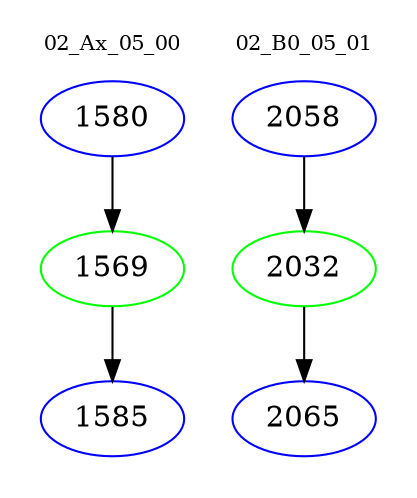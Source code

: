 digraph{
subgraph cluster_0 {
color = white
label = "02_Ax_05_00";
fontsize=10;
T0_1580 [label="1580", color="blue"]
T0_1580 -> T0_1569 [color="black"]
T0_1569 [label="1569", color="green"]
T0_1569 -> T0_1585 [color="black"]
T0_1585 [label="1585", color="blue"]
}
subgraph cluster_1 {
color = white
label = "02_B0_05_01";
fontsize=10;
T1_2058 [label="2058", color="blue"]
T1_2058 -> T1_2032 [color="black"]
T1_2032 [label="2032", color="green"]
T1_2032 -> T1_2065 [color="black"]
T1_2065 [label="2065", color="blue"]
}
}
